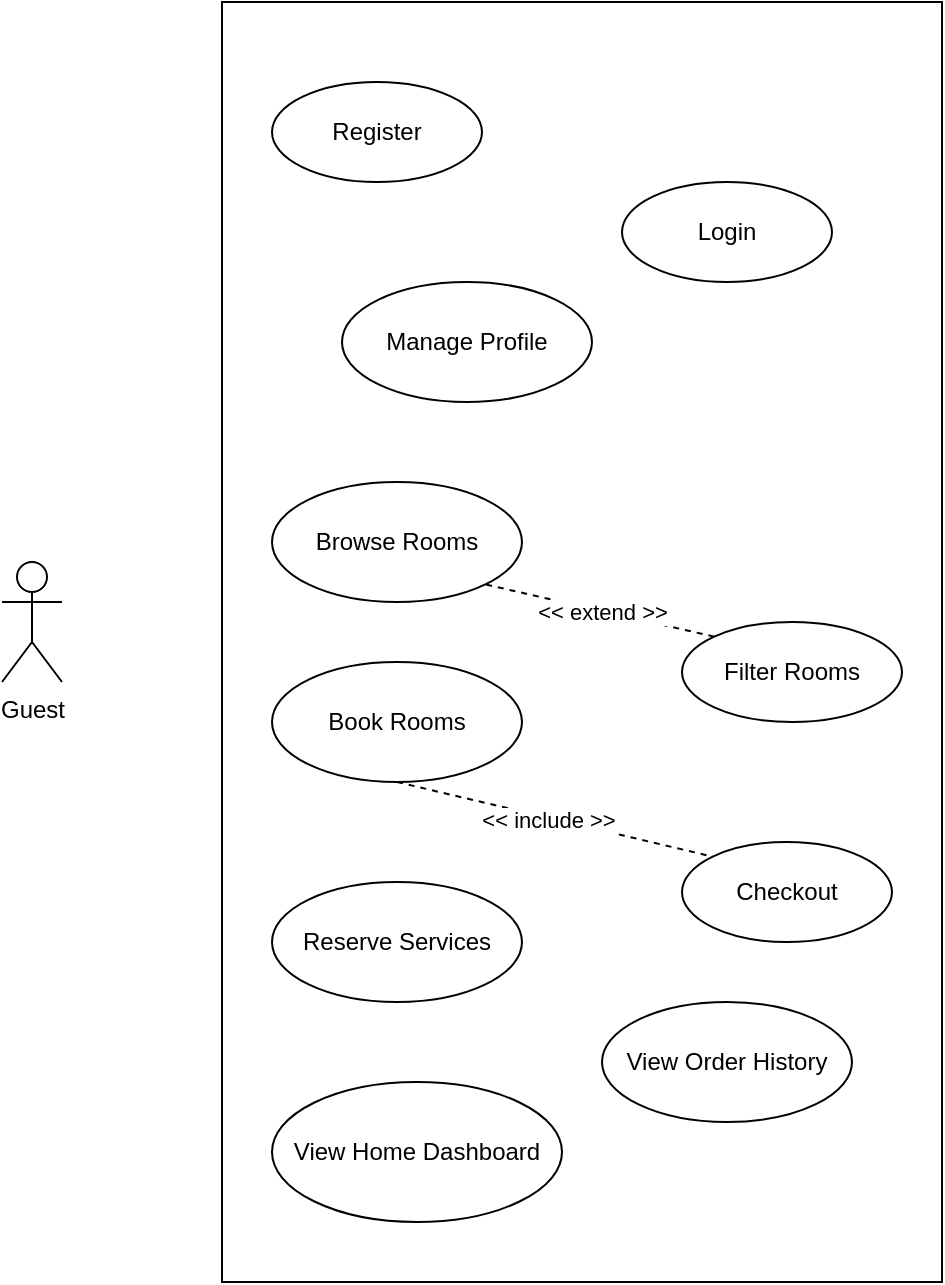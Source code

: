 <mxfile version="28.2.7">
  <diagram name="Page-1" id="cOXXnzU-fcN8cA1hw9iw">
    <mxGraphModel dx="778" dy="476" grid="1" gridSize="10" guides="1" tooltips="1" connect="1" arrows="1" fold="1" page="1" pageScale="1" pageWidth="850" pageHeight="1100" math="0" shadow="0">
      <root>
        <mxCell id="0" />
        <mxCell id="1" parent="0" />
        <mxCell id="DbnUBTk9ZXZ1jzMU4C6u-1" value="Guest" style="shape=umlActor;verticalLabelPosition=bottom;verticalAlign=top;html=1;outlineConnect=0;" vertex="1" parent="1">
          <mxGeometry x="130" y="520" width="30" height="60" as="geometry" />
        </mxCell>
        <mxCell id="DbnUBTk9ZXZ1jzMU4C6u-2" value="" style="rounded=0;whiteSpace=wrap;html=1;" vertex="1" parent="1">
          <mxGeometry x="240" y="240" width="360" height="640" as="geometry" />
        </mxCell>
        <mxCell id="DbnUBTk9ZXZ1jzMU4C6u-3" value="Register" style="ellipse;whiteSpace=wrap;html=1;" vertex="1" parent="1">
          <mxGeometry x="265" y="280" width="105" height="50" as="geometry" />
        </mxCell>
        <mxCell id="DbnUBTk9ZXZ1jzMU4C6u-4" value="Login" style="ellipse;whiteSpace=wrap;html=1;" vertex="1" parent="1">
          <mxGeometry x="440" y="330" width="105" height="50" as="geometry" />
        </mxCell>
        <mxCell id="DbnUBTk9ZXZ1jzMU4C6u-5" value="Manage Profile" style="ellipse;whiteSpace=wrap;html=1;" vertex="1" parent="1">
          <mxGeometry x="300" y="380" width="125" height="60" as="geometry" />
        </mxCell>
        <mxCell id="DbnUBTk9ZXZ1jzMU4C6u-6" value="Browse Rooms" style="ellipse;whiteSpace=wrap;html=1;" vertex="1" parent="1">
          <mxGeometry x="265" y="480" width="125" height="60" as="geometry" />
        </mxCell>
        <mxCell id="DbnUBTk9ZXZ1jzMU4C6u-9" style="rounded=0;orthogonalLoop=1;jettySize=auto;html=1;exitX=0;exitY=0;exitDx=0;exitDy=0;entryX=1;entryY=1;entryDx=0;entryDy=0;dashed=1;endArrow=none;endFill=0;" edge="1" parent="1" source="DbnUBTk9ZXZ1jzMU4C6u-7" target="DbnUBTk9ZXZ1jzMU4C6u-6">
          <mxGeometry relative="1" as="geometry" />
        </mxCell>
        <mxCell id="DbnUBTk9ZXZ1jzMU4C6u-10" value="&amp;lt;&amp;lt; extend &amp;gt;&amp;gt;" style="edgeLabel;html=1;align=center;verticalAlign=middle;resizable=0;points=[];" vertex="1" connectable="0" parent="DbnUBTk9ZXZ1jzMU4C6u-9">
          <mxGeometry x="-0.013" relative="1" as="geometry">
            <mxPoint as="offset" />
          </mxGeometry>
        </mxCell>
        <mxCell id="DbnUBTk9ZXZ1jzMU4C6u-7" value="Filter Rooms" style="ellipse;whiteSpace=wrap;html=1;" vertex="1" parent="1">
          <mxGeometry x="470" y="550" width="110" height="50" as="geometry" />
        </mxCell>
        <mxCell id="DbnUBTk9ZXZ1jzMU4C6u-16" style="rounded=0;orthogonalLoop=1;jettySize=auto;html=1;exitX=0.5;exitY=1;exitDx=0;exitDy=0;entryX=0;entryY=0;entryDx=0;entryDy=0;endArrow=none;endFill=0;dashed=1;" edge="1" parent="1" source="DbnUBTk9ZXZ1jzMU4C6u-11" target="DbnUBTk9ZXZ1jzMU4C6u-14">
          <mxGeometry relative="1" as="geometry" />
        </mxCell>
        <mxCell id="DbnUBTk9ZXZ1jzMU4C6u-17" value="&amp;lt;&amp;lt; include &amp;gt;&amp;gt;" style="edgeLabel;html=1;align=center;verticalAlign=middle;resizable=0;points=[];" vertex="1" connectable="0" parent="DbnUBTk9ZXZ1jzMU4C6u-16">
          <mxGeometry x="-0.042" y="-1" relative="1" as="geometry">
            <mxPoint as="offset" />
          </mxGeometry>
        </mxCell>
        <mxCell id="DbnUBTk9ZXZ1jzMU4C6u-11" value="Book Rooms" style="ellipse;whiteSpace=wrap;html=1;" vertex="1" parent="1">
          <mxGeometry x="265" y="570" width="125" height="60" as="geometry" />
        </mxCell>
        <mxCell id="DbnUBTk9ZXZ1jzMU4C6u-14" value="Checkout" style="ellipse;whiteSpace=wrap;html=1;" vertex="1" parent="1">
          <mxGeometry x="470" y="660" width="105" height="50" as="geometry" />
        </mxCell>
        <mxCell id="DbnUBTk9ZXZ1jzMU4C6u-18" value="Reserve Services" style="ellipse;whiteSpace=wrap;html=1;" vertex="1" parent="1">
          <mxGeometry x="265" y="680" width="125" height="60" as="geometry" />
        </mxCell>
        <mxCell id="DbnUBTk9ZXZ1jzMU4C6u-19" value="View Order History" style="ellipse;whiteSpace=wrap;html=1;" vertex="1" parent="1">
          <mxGeometry x="430" y="740" width="125" height="60" as="geometry" />
        </mxCell>
        <mxCell id="DbnUBTk9ZXZ1jzMU4C6u-20" value="View Home Dashboard" style="ellipse;whiteSpace=wrap;html=1;" vertex="1" parent="1">
          <mxGeometry x="265" y="780" width="145" height="70" as="geometry" />
        </mxCell>
      </root>
    </mxGraphModel>
  </diagram>
</mxfile>
